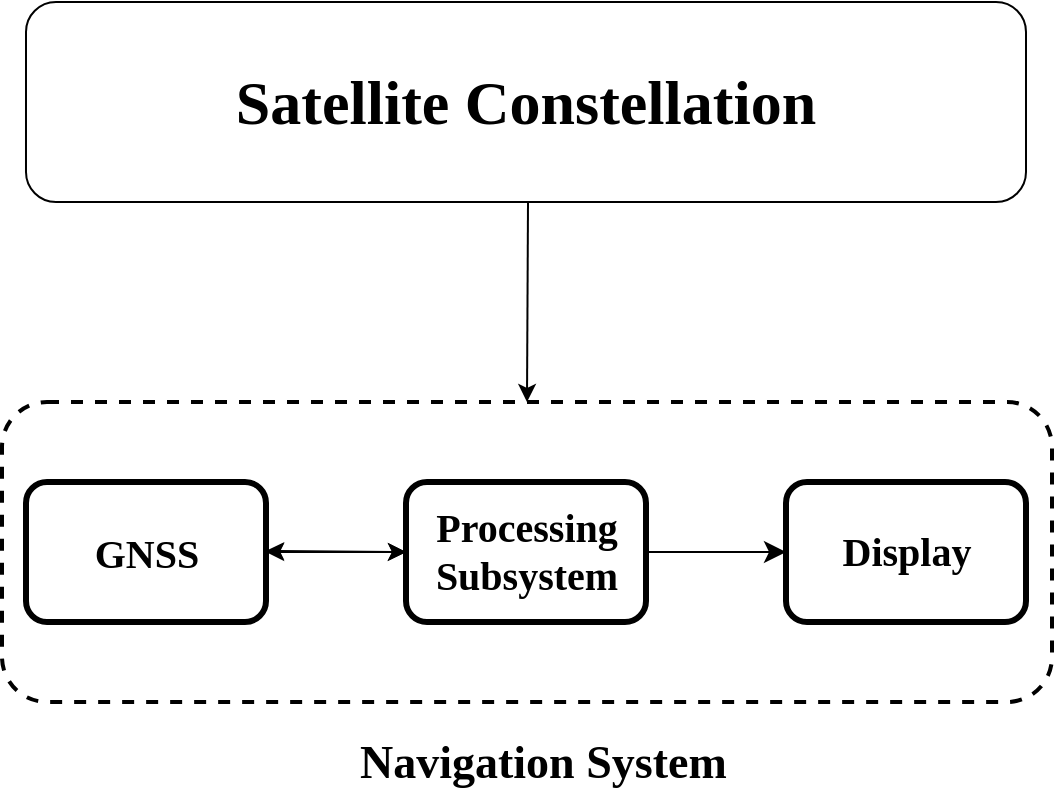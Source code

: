 <mxfile version="23.0.2" type="device">
  <diagram name="Page-1" id="Kw7IlZhHVrxqmidD7tPI">
    <mxGraphModel dx="1050" dy="638" grid="1" gridSize="10" guides="1" tooltips="1" connect="1" arrows="1" fold="1" page="1" pageScale="1" pageWidth="850" pageHeight="1100" math="0" shadow="0">
      <root>
        <mxCell id="0" />
        <mxCell id="1" parent="0" />
        <mxCell id="_nDPgxrzfh6r6uQDGKu--14" value="" style="rounded=1;whiteSpace=wrap;html=1;fontSize=16;dashed=1;strokeWidth=2;fontFamily=Times New Roman;" vertex="1" parent="1">
          <mxGeometry x="163" y="320" width="525" height="150" as="geometry" />
        </mxCell>
        <mxCell id="hvqsOuBeVW-XlN6jNGg_-3" value="" style="group;strokeWidth=1;fontFamily=Times New Roman;" parent="1" vertex="1" connectable="0">
          <mxGeometry x="175" y="120" width="500" height="100" as="geometry" />
        </mxCell>
        <mxCell id="hvqsOuBeVW-XlN6jNGg_-1" value="" style="rounded=1;whiteSpace=wrap;html=1;fontFamily=Times New Roman;" parent="hvqsOuBeVW-XlN6jNGg_-3" vertex="1">
          <mxGeometry width="500" height="100" as="geometry" />
        </mxCell>
        <mxCell id="hvqsOuBeVW-XlN6jNGg_-2" value="&lt;b style=&quot;font-size: 31px;&quot;&gt;&lt;font style=&quot;font-size: 31px;&quot;&gt;Satellite Constellation&lt;/font&gt;&lt;/b&gt;" style="text;html=1;strokeColor=none;fillColor=none;align=center;verticalAlign=middle;whiteSpace=wrap;rounded=0;fontFamily=Times New Roman;fontSize=31;" parent="hvqsOuBeVW-XlN6jNGg_-3" vertex="1">
          <mxGeometry x="55" y="35" width="390" height="30" as="geometry" />
        </mxCell>
        <mxCell id="hvqsOuBeVW-XlN6jNGg_-4" value="" style="endArrow=classic;html=1;rounded=0;fontFamily=Times New Roman;entryX=0.5;entryY=0;entryDx=0;entryDy=0;" parent="1" edge="1" target="_nDPgxrzfh6r6uQDGKu--14">
          <mxGeometry width="50" height="50" relative="1" as="geometry">
            <mxPoint x="426" y="220" as="sourcePoint" />
            <mxPoint x="424" y="360" as="targetPoint" />
          </mxGeometry>
        </mxCell>
        <mxCell id="_nDPgxrzfh6r6uQDGKu--6" value="" style="group;verticalAlign=middle;align=center;fontFamily=Times New Roman;" vertex="1" connectable="0" parent="1">
          <mxGeometry x="175" y="360" width="517.5" height="120" as="geometry" />
        </mxCell>
        <mxCell id="_nDPgxrzfh6r6uQDGKu--16" value="" style="group;fontFamily=Times New Roman;" vertex="1" connectable="0" parent="_nDPgxrzfh6r6uQDGKu--6">
          <mxGeometry width="120" height="70" as="geometry" />
        </mxCell>
        <mxCell id="_nDPgxrzfh6r6uQDGKu--7" value="" style="rounded=1;whiteSpace=wrap;html=1;strokeWidth=3;container=0;fontFamily=Times New Roman;" vertex="1" parent="_nDPgxrzfh6r6uQDGKu--16">
          <mxGeometry width="120" height="70" as="geometry" />
        </mxCell>
        <mxCell id="_nDPgxrzfh6r6uQDGKu--8" value="GNSS&lt;br style=&quot;font-size: 20px;&quot;&gt;" style="text;html=1;strokeColor=none;fillColor=none;align=center;verticalAlign=middle;whiteSpace=wrap;rounded=0;horizontal=1;fontFamily=Times New Roman;fontStyle=1;fontSize=20;container=0;" vertex="1" parent="_nDPgxrzfh6r6uQDGKu--16">
          <mxGeometry x="33.6" y="24.5" width="52.8" height="21" as="geometry" />
        </mxCell>
        <mxCell id="_nDPgxrzfh6r6uQDGKu--3" value="" style="rounded=1;whiteSpace=wrap;html=1;strokeWidth=3;container=0;fontFamily=Times New Roman;" vertex="1" parent="_nDPgxrzfh6r6uQDGKu--6">
          <mxGeometry x="380" width="120" height="70" as="geometry" />
        </mxCell>
        <mxCell id="_nDPgxrzfh6r6uQDGKu--23" value="" style="endArrow=classic;startArrow=classic;html=1;rounded=0;entryX=0;entryY=0.5;entryDx=0;entryDy=0;" edge="1" parent="_nDPgxrzfh6r6uQDGKu--6" target="hvqsOuBeVW-XlN6jNGg_-6">
          <mxGeometry width="50" height="50" relative="1" as="geometry">
            <mxPoint x="120" y="34.5" as="sourcePoint" />
            <mxPoint x="170" y="34.5" as="targetPoint" />
          </mxGeometry>
        </mxCell>
        <mxCell id="_nDPgxrzfh6r6uQDGKu--12" style="edgeStyle=none;curved=1;rounded=0;orthogonalLoop=1;jettySize=auto;html=1;exitX=1;exitY=0.5;exitDx=0;exitDy=0;entryX=0;entryY=0.5;entryDx=0;entryDy=0;fontSize=12;startSize=8;endSize=8;fontFamily=Times New Roman;" edge="1" parent="1" source="hvqsOuBeVW-XlN6jNGg_-6" target="_nDPgxrzfh6r6uQDGKu--3">
          <mxGeometry relative="1" as="geometry" />
        </mxCell>
        <mxCell id="hvqsOuBeVW-XlN6jNGg_-6" value="" style="rounded=1;whiteSpace=wrap;html=1;strokeWidth=3;container=0;fontFamily=Times New Roman;" parent="1" vertex="1">
          <mxGeometry x="365" y="360" width="120" height="70" as="geometry" />
        </mxCell>
        <mxCell id="_nDPgxrzfh6r6uQDGKu--1" value="&lt;span style=&quot;font-size: 20px;&quot;&gt;&lt;b&gt;Processing Subsystem&lt;br&gt;&lt;br&gt;&lt;/b&gt;&lt;/span&gt;" style="text;html=1;strokeColor=none;fillColor=none;align=center;verticalAlign=middle;whiteSpace=wrap;rounded=0;horizontal=1;fontFamily=Times New Roman;container=0;" vertex="1" parent="1">
          <mxGeometry x="399" y="395.5" width="52.8" height="21" as="geometry" />
        </mxCell>
        <mxCell id="_nDPgxrzfh6r6uQDGKu--4" value="&lt;span style=&quot;font-size: 20px;&quot;&gt;&lt;b&gt;Display&lt;br&gt;&lt;br&gt;&lt;/b&gt;&lt;/span&gt;" style="text;html=1;strokeColor=none;fillColor=none;align=center;verticalAlign=middle;whiteSpace=wrap;rounded=0;horizontal=1;fontFamily=Times New Roman;container=0;" vertex="1" parent="1">
          <mxGeometry x="588.6" y="405.5" width="52.8" height="1" as="geometry" />
        </mxCell>
        <mxCell id="_nDPgxrzfh6r6uQDGKu--24" value="" style="endArrow=classic;startArrow=classic;html=1;rounded=0;entryX=0;entryY=0.5;entryDx=0;entryDy=0;exitX=1;exitY=0.5;exitDx=0;exitDy=0;" edge="1" parent="1" source="_nDPgxrzfh6r6uQDGKu--7" target="hvqsOuBeVW-XlN6jNGg_-6">
          <mxGeometry width="50" height="50" relative="1" as="geometry">
            <mxPoint x="295" y="394.5" as="sourcePoint" />
            <mxPoint x="345" y="394.5" as="targetPoint" />
          </mxGeometry>
        </mxCell>
        <mxCell id="_nDPgxrzfh6r6uQDGKu--25" value="&lt;div style=&quot;text-align: center;&quot;&gt;&lt;span style=&quot;background-color: initial;&quot;&gt;&lt;font size=&quot;1&quot; style=&quot;&quot; face=&quot;Times New Roman&quot;&gt;&lt;b style=&quot;font-size: 23px;&quot;&gt;Navigation System&lt;/b&gt;&lt;/font&gt;&lt;/span&gt;&lt;/div&gt;" style="text;whiteSpace=wrap;html=1;" vertex="1" parent="1">
          <mxGeometry x="340" y="480" width="200" height="40" as="geometry" />
        </mxCell>
      </root>
    </mxGraphModel>
  </diagram>
</mxfile>
